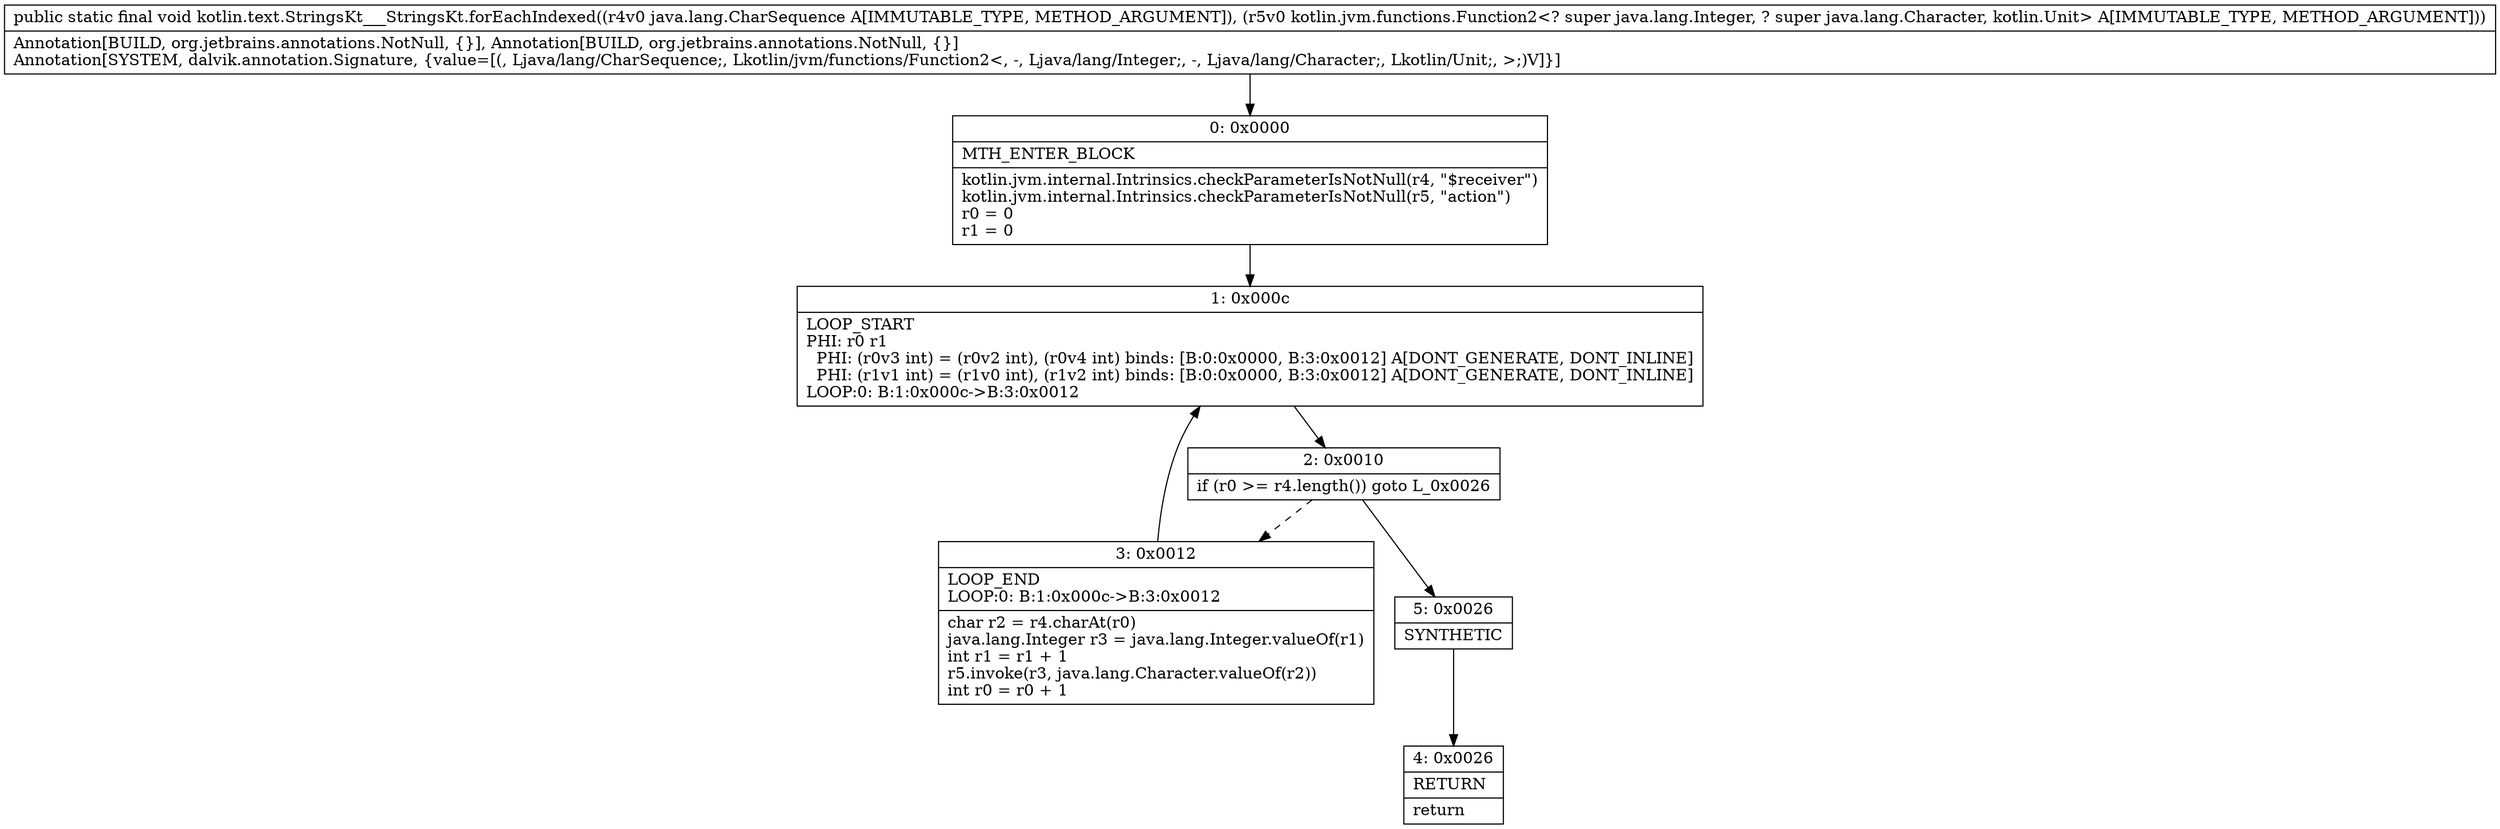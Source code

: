 digraph "CFG forkotlin.text.StringsKt___StringsKt.forEachIndexed(Ljava\/lang\/CharSequence;Lkotlin\/jvm\/functions\/Function2;)V" {
Node_0 [shape=record,label="{0\:\ 0x0000|MTH_ENTER_BLOCK\l|kotlin.jvm.internal.Intrinsics.checkParameterIsNotNull(r4, \"$receiver\")\lkotlin.jvm.internal.Intrinsics.checkParameterIsNotNull(r5, \"action\")\lr0 = 0\lr1 = 0\l}"];
Node_1 [shape=record,label="{1\:\ 0x000c|LOOP_START\lPHI: r0 r1 \l  PHI: (r0v3 int) = (r0v2 int), (r0v4 int) binds: [B:0:0x0000, B:3:0x0012] A[DONT_GENERATE, DONT_INLINE]\l  PHI: (r1v1 int) = (r1v0 int), (r1v2 int) binds: [B:0:0x0000, B:3:0x0012] A[DONT_GENERATE, DONT_INLINE]\lLOOP:0: B:1:0x000c\-\>B:3:0x0012\l}"];
Node_2 [shape=record,label="{2\:\ 0x0010|if (r0 \>= r4.length()) goto L_0x0026\l}"];
Node_3 [shape=record,label="{3\:\ 0x0012|LOOP_END\lLOOP:0: B:1:0x000c\-\>B:3:0x0012\l|char r2 = r4.charAt(r0)\ljava.lang.Integer r3 = java.lang.Integer.valueOf(r1)\lint r1 = r1 + 1\lr5.invoke(r3, java.lang.Character.valueOf(r2))\lint r0 = r0 + 1\l}"];
Node_4 [shape=record,label="{4\:\ 0x0026|RETURN\l|return\l}"];
Node_5 [shape=record,label="{5\:\ 0x0026|SYNTHETIC\l}"];
MethodNode[shape=record,label="{public static final void kotlin.text.StringsKt___StringsKt.forEachIndexed((r4v0 java.lang.CharSequence A[IMMUTABLE_TYPE, METHOD_ARGUMENT]), (r5v0 kotlin.jvm.functions.Function2\<? super java.lang.Integer, ? super java.lang.Character, kotlin.Unit\> A[IMMUTABLE_TYPE, METHOD_ARGUMENT]))  | Annotation[BUILD, org.jetbrains.annotations.NotNull, \{\}], Annotation[BUILD, org.jetbrains.annotations.NotNull, \{\}]\lAnnotation[SYSTEM, dalvik.annotation.Signature, \{value=[(, Ljava\/lang\/CharSequence;, Lkotlin\/jvm\/functions\/Function2\<, \-, Ljava\/lang\/Integer;, \-, Ljava\/lang\/Character;, Lkotlin\/Unit;, \>;)V]\}]\l}"];
MethodNode -> Node_0;
Node_0 -> Node_1;
Node_1 -> Node_2;
Node_2 -> Node_3[style=dashed];
Node_2 -> Node_5;
Node_3 -> Node_1;
Node_5 -> Node_4;
}

